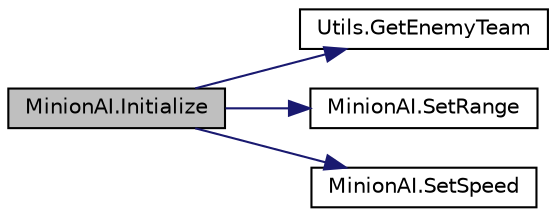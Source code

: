 digraph "MinionAI.Initialize"
{
 // INTERACTIVE_SVG=YES
 // LATEX_PDF_SIZE
  bgcolor="transparent";
  edge [fontname="Helvetica",fontsize="10",labelfontname="Helvetica",labelfontsize="10"];
  node [fontname="Helvetica",fontsize="10",shape=record];
  rankdir="LR";
  Node1 [label="MinionAI.Initialize",height=0.2,width=0.4,color="black", fillcolor="grey75", style="filled", fontcolor="black",tooltip=" "];
  Node1 -> Node2 [color="midnightblue",fontsize="10",style="solid",fontname="Helvetica"];
  Node2 [label="Utils.GetEnemyTeam",height=0.2,width=0.4,color="black",URL="$class_utils.html#a6ac07f202eb5cc4bf2322b73d1196f90",tooltip="Returns the enemy Team of the passed one."];
  Node1 -> Node3 [color="midnightblue",fontsize="10",style="solid",fontname="Helvetica"];
  Node3 [label="MinionAI.SetRange",height=0.2,width=0.4,color="black",URL="$class_minion_a_i.html#ac52b368d1ec72545ac0c0a4708c1c155",tooltip=" "];
  Node1 -> Node4 [color="midnightblue",fontsize="10",style="solid",fontname="Helvetica"];
  Node4 [label="MinionAI.SetSpeed",height=0.2,width=0.4,color="black",URL="$class_minion_a_i.html#a84c1cea7268781a3cafec4135d94df5c",tooltip=" "];
}
